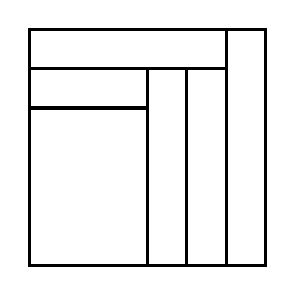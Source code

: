 \begin{tikzpicture}[very thick, scale=.5]
    \draw (0,5) rectangle (5,6);
    \draw (0,4) rectangle (3,5);
    \draw (0,0) rectangle (3,4);
    \draw (3,0) rectangle (4,5);
    \draw (4,0) rectangle (5,5);
    \draw (5,0) rectangle (6,6);
\end{tikzpicture}
